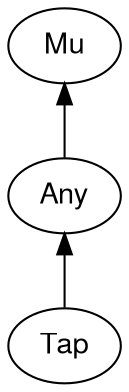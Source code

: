 digraph "perl6-type-graph" {
    rankdir=BT;
    splines=polyline;
    overlap=false; 
    // Types
    "Tap" [color="#000000", fontcolor="#000000", href="/type/Tap", fontname="FreeSans"];
    "Mu" [color="#000000", fontcolor="#000000", href="/type/Mu", fontname="FreeSans"];
    "Any" [color="#000000", fontcolor="#000000", href="/type/Any", fontname="FreeSans"];

    // Superclasses
    "Tap" -> "Any" [color="#000000"];
    "Any" -> "Mu" [color="#000000"];

    // Roles
}
